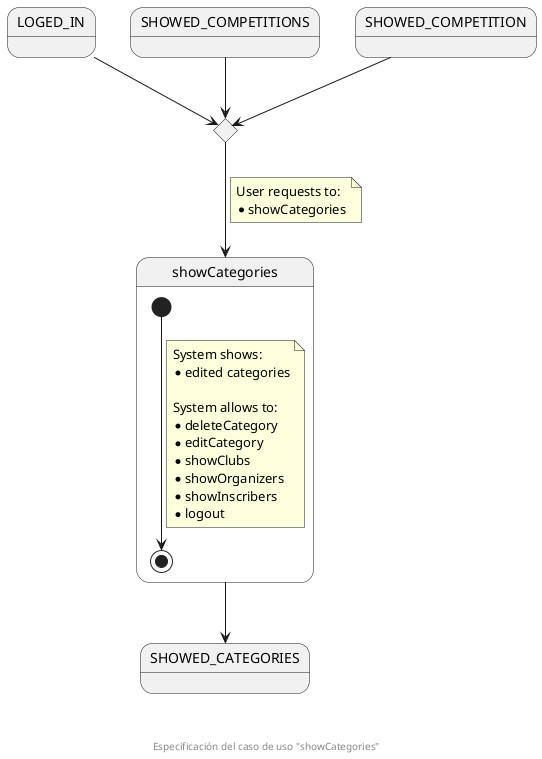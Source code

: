 @startuml
state LOGED_IN
state SHOWED_COMPETITIONS
state SHOWED_COMPETITION

state enterShowCategoriesCHC <<choice>>

state showCategories {
  [*] --> [*]
  note on link
    System shows:
    * edited categories

    System allows to:
    * deleteCategory
    * editCategory
    * showClubs
    * showOrganizers
    * showInscribers
    * logout
  end note
}
state SHOWED_CATEGORIES

LOGED_IN --> enterShowCategoriesCHC
SHOWED_COMPETITIONS --> enterShowCategoriesCHC
SHOWED_COMPETITION --> enterShowCategoriesCHC
enterShowCategoriesCHC --> showCategories
note on link
  User requests to:
  * showCategories
end note
showCategories --> SHOWED_CATEGORIES

footer \n\n\n Especificación del caso de uso "showCategories"
@enduml

